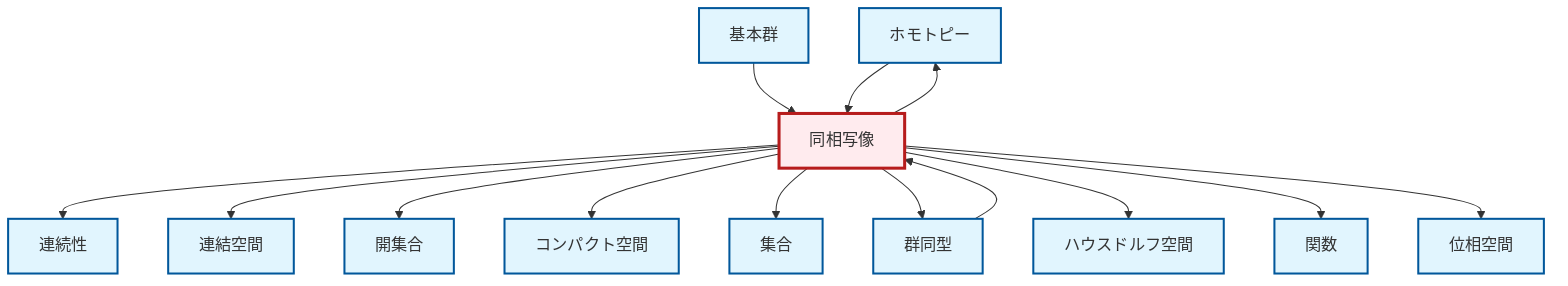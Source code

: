 graph TD
    classDef definition fill:#e1f5fe,stroke:#01579b,stroke-width:2px
    classDef theorem fill:#f3e5f5,stroke:#4a148c,stroke-width:2px
    classDef axiom fill:#fff3e0,stroke:#e65100,stroke-width:2px
    classDef example fill:#e8f5e9,stroke:#1b5e20,stroke-width:2px
    classDef current fill:#ffebee,stroke:#b71c1c,stroke-width:3px
    def-open-set["開集合"]:::definition
    def-homotopy["ホモトピー"]:::definition
    def-function["関数"]:::definition
    def-isomorphism["群同型"]:::definition
    def-compact["コンパクト空間"]:::definition
    def-set["集合"]:::definition
    def-homeomorphism["同相写像"]:::definition
    def-continuity["連続性"]:::definition
    def-fundamental-group["基本群"]:::definition
    def-connected["連結空間"]:::definition
    def-topological-space["位相空間"]:::definition
    def-hausdorff["ハウスドルフ空間"]:::definition
    def-homeomorphism --> def-continuity
    def-homeomorphism --> def-connected
    def-homeomorphism --> def-open-set
    def-fundamental-group --> def-homeomorphism
    def-homeomorphism --> def-compact
    def-isomorphism --> def-homeomorphism
    def-homotopy --> def-homeomorphism
    def-homeomorphism --> def-set
    def-homeomorphism --> def-homotopy
    def-homeomorphism --> def-isomorphism
    def-homeomorphism --> def-hausdorff
    def-homeomorphism --> def-function
    def-homeomorphism --> def-topological-space
    class def-homeomorphism current